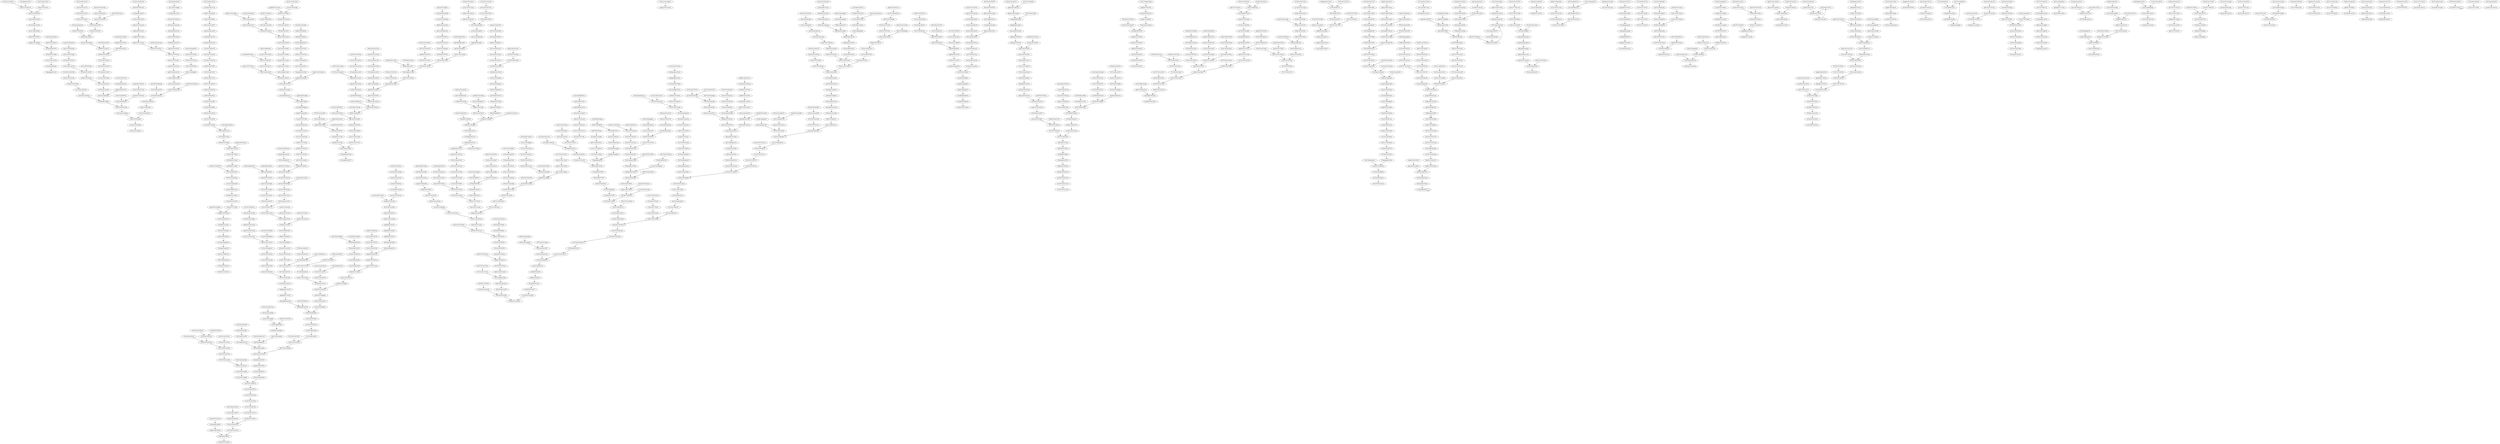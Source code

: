 digraph G{
 TATTGCTTCAGCA->ACAGCATGTTTTT;
 CTGGAGCAACTGA->CATCGCCATCGGC;
 GTCGGGGCTAAAT->GCTAAATCGCGCC;
 CTGAGTTTTTTAA->AAAATCGTGTTGA;
 ACCATGCAGGATC->CATGCAGGATCGC;
 CCGGCGGCAATCG->CGCGCCAGAGCAA;
 CCGCATCCGGCAG->CATGCCGAAATTC;
 GCGCGGGCTTTTT->CGCGGGCTTTTTC;
 CAGCCGCAGCAAA->TTTAATCGCCGCC;
 ACCGGCGGCGGGG->CAGCCGCTACAGG;
 TTGCGGGCGAAGG->TAAAGTGGCGGGG;
 ATAATTTTCAGCG->ATTTTCAGCGTGG;
 CCAGCCACAGCCA->GCCGCAGATTTCT;
 TGGAAGCGGCGAC->GGAAGCGGCGACC;
 TGAACCATCAGCA->GGTGGTGTTAATT;
 GCATGACGCTGGC->CATGACGCTGGCG;
 GTCGCCGCTTCCA->GGCGCTGAAAGTG;
 TGACTACTCTGGC->GGACTTACGGCGG;
 CCCCACTGTTCGT->TTCCGCGCAGACG;
 CGGTAACGGTGGC->GGTAACGGTGGCG;
 ATAACCTGAATCT->TGGCACGGCTGGG;
 GGGCTTTCCGCTA->AACGCCAGCCAGA;
 GCGCTGCGCTGGA->AACGCCTGATGCG;
 GGCGGCGATTAAA->TTTGCTGCGGCTG;
 TGCTGGAAGAGGT->CTGGAAGAGGTCG;
 CGTTGGTTAAGCG->GTTGGTTAAGCGT;
 AATCAGCGCCGTT->TCGACAATGGCGC;
 GCATCAGACGCTG->TCAGACGCTGTAC;
 CCGCCTGCCGCGC->TGCCGCGCCTGCC;
 CCAGTTGATTCAG->CAGTTGATTCAGG;
 CATCGCCATCGGC->CCCGCCGGTGACG;
 TAGCCGTAAAATG->AGATGCGCCAGTT;
 GCGCCATTGTCGA->AACGGCGCTGATT;
 TGTTGGCCTTTTT->GCAGCAGCGGCAG;
 CCTGCCATACATC->CGGTGCTGCTGTT;
 CTGGATATGGCTA->GAGCCGAAAAAGC;
 GCGTCTTATCAGG->TTATCAGGCCTAC;
 CGGCAGCGGCGTC->TTCCCGGCTCCGG;
 CGCAATGGATCAA->CTGGCGCTGGCGG;
 CTGCCGACATCGG->GTTCACACCGCGC;
 GATTCATACAGCG->GCCATCCGTCATC;
 CCGGTTAAAGATG->CGGTTAAAGATGT;
 TCGATGAAGAGCA->CAGCCGCAGCAAA;
 GTTTTTTTATGCC->TGCCTGCTGCTTT;
 TTTTCAGCGTGGC->GCGCAGGCAGGTT;
 CGCCGCCAGCGCA->GCCGCCAGCGCAA;
 CCGGTGAACGTGT->ATATGCGAGATGT;
 CTGCCGTAAAACA->AAACATGGCAACT;
 AATCACATCGCCA->TCGGCAGACGCAG;
 CCCCAACCGCCGA->CCGCCGAACCTGT;
 CATTGAGCAGATT->CGCCGCGATTTTT;
 CCGGGCGATATGG->TGCCGCGCCTGCC;
 CCAGTGCGGCAAC->TCAGCGGCAGGGC;
 GGCTTCCGGCAGG->GGCGAAGCTGGCG;
 CTGATAAGACGCG->TGATAAGACGCGC;
 GCTGGAGAACGCC->GGTCGCCGCTTCC;
 CCGGCGGTCAGCG->CGCGAACAGCCGA;
 CTGATGCGACGCT->TGATGCGACGCTG;
 CGCCACCGACGCC->GTGGTCGCATCAT;
 TGGCGATGTGATT->GGCGATGTGATTG;
 CAGCAATCAGTAA->TTAAGACGCGTAA;
 TTTTTGCAGGGAT->TGGTCAGACGGTC;
 TCAACACGATTTT->TTTTACGTCACTT;
 AAGGCGTTCACGC->GGCGTTCACGCCG;
 TCGGCAGACGCAG->CGGCAGACGCAGC;
 CCCTGCCGTTTTA->CCGGCGGTCAGCG;
 GATGATGCGACCA->ATGATGCGACCAC;
 CTTATCCGGCCTA->TTATCCGGCCTAC;
 GGCGCTGGCGCGT->CCGCTTCCTGCCA;
 CCCGCCGTGAATT->GTGCTGGAAATCG;
 CTGACGATACGGC->TGACGATACGGCG;
 GCGCAGCGCCAGC->GTACGCCCGCCAG;
 CGATATTGCCGCC->CCGGAGCCGGGAA;
 TCGTTCCCTCAGG->GCAGATGCGCCAG;
 TGCCAGCGCCGCC->AGGCATTGGCTGG;
 AGCCGGGAACCAC->CGCTTTTTCTGCC;
 AAAAAGCCCGCGC->TGGATAGAGGCTG;
 CCCCCGCCGCTTT->GTGCTTTTGCCGT;
 ATTTGCCGCGACG->CGCCGTGCTGGCG;
 GACTTTGTCATGC->GCTCCACCGATTT;
 GCATGACAAAGTC->GTCATCGGGCATT;
 CGCTGTATGAATC->TGAATCCCGCCTG;
 AAGTTGCTGGCAA->TGACTACTCTGGC;
 CAGCAGGCGGTCA->GCAGTTTTTGATC;
 CAGCGTGTAGGCC->TGTAGGCCTGATA;
 GGGCTTTTTCGCC->CTCGCCGTTTGTT;
 CTGTCATACGCGT->TGTCATACGCGTA;
 TCCCATAAGCGCT->AACTTAAGGGTTG;
 GGCACGGCTGGGA->ACGGCTGGGACGG;
 GCCGGAACTGATG->GAACTGATGAACG;
 TGTCATACGCGTA->TCATACGCGTAAA;
 AAACATGGCAACT->CAGTTCACTTACA;
 TAATCACCACATT->GATCACCTGGCAG;
 TTCGCGCAGGAAG->TCAGTTGCTCCAG;
 TTACGCGTCTTAA->TTACTGATTGCTG;
 ATGGTGTCTATCT->CGCCTTCGCCCGC;
 CGCCGTATCGTCA->GCCGTATCGTCAG;
 GATAAGACGCGAC->GCGTCGCATCCGG;
 GCGTGAACGCCTT->GTGAACGCCTTAT;
 GCGTTTTCGCCGC->ATCAACATGCTGC;
 TCAAAGGCTTTTT->GCGTTATCCGGAT;
 AAGATGCGGCGCG->CCAGTTGATTCAG;
 TTTGCCAGCCATC->ACGCGCGCCGCCA;
 CAAAACTGGCGGG->CTGGCGGGTGATT;
 CGCTGGCGCTGGC->GCTGGCGCTGGCG;
 AGACCGTTTTCAG->CAGTTGCAGGGTA;
 TAATTATTATTAA->GCTAAGGTTGAAG;
 TAATAATTAATTT->TAATAGCGGCGGG;
 GTGGCTTCTGTTT->CTTCTGTTTCTAT;
 TAACTGCGGCAGG->ATGTCCAGCGGAC;
 CGCCGTGCTGGCG->GCCGTGCTGGCGA;
 ATCGGCACAAACA->TCGGCACAAACAA;
 GTGCTACCCCGGA->CCCGGACGGTGCT;
 CCAGCCGAGGGTA->GATCAGCCAGTGG;
 GCAGAAATCTGCG->AGAAATCTGCGGC;
 TATCCGGCCTACA->CGTAGGCCTGATA;
 GAAAGCTGCACGT->GCGAATTGAGCGG;
 CATCCGGCGTATG->GATCAGCCAGTGG;
 CGCCAGCCAGAAA->GCACCTGCGGAAT;
 ACAGCATGTTTTT->TTTGATCGCCATG;
 TCACTTACACCGC->CCATGAATGGCGT;
 CCTGCCATATTAC->ATTTCGATAACAA;
 TGCGGGCTTTTTT->AGGCAGGGGCAGG;
 CTGAATCAACTGG->CGCGCCGCATCTT;
 AGTGCGTTCACCG->CCGTCTTCCGGAG;
 CGCCGCCTGAATC->CCTGAATCAACTG;
 TCCTGCGCGAAGG->GAAGATGCGGCGC;
 TGATGCGACGCTG->GATGCGACGCTGA;
 AATGTGGTGATTA->GATCATCAGCTTC;
 CCTGCGCCGCCAG->TTTATCCAGCAGC;
 AAACAGAAGCCAC->GAAGCCACTGGAG;
 ATGCGCCGCTGCC->TGCGCCGCTGCCA;
 ACCGGAATATCGG->CAGCACATCTTCC;
 CAGGGGATCGCCG->ACATCGCGGCAAT;
 AACCACGGTTTCA->CAACAAACGGCGA;
 CGTGGGACAGTAT->GTGGGACAGTATC;
 GCCAGCGCCAGCG->AGCGCCAGCGTCA;
 AATCACCCGCCAG->CCCGCCAGCAGAT;
 GCCATCCGTCATC->CCGTCATCCATAT;
 AGACAGCAATTTT->GACAGCAATTTTA;
 GTGCTGGAAATCG->CGCCACCGTTACC;
 ACGATCGCCGAGA->GCTTTTTCGGCTC;
 ATACTGTCCCACG->CAGCGTTTCCGCC;
 CTTCCGGCGCTGA->CCGGCGCTGACCG;
 CGGCGTGACCGAT->TGTACCACTTCGT;
 CAGCGTTTCCGCC->GTGCGCCTTTCAG;
 AATTACAGGTATT->CCGCTGCCGTTAA;
 CGGCATTCAGCGC->GGCATTCAGCGCC;
 GGTCAGACGGTCG->AGAATTTCGCCGA;
 CCGCTTCCTGCCA->GCTGCTGGATAAA;
 TCGCCATCAATAA->CTTCCGGCGCTGA;
 GTAACTGCGGCGC->CGACCTCTTCCAG;
 AAATTAATTATTA->AAAAACATGCTGT;
 CCTGCCCCTGCCT->AAAAAAGCCCGCA;
 AAGCCGATGCCGT->ACCACCAGACCAG;
 TCTCTTTAAATTT->CTTTAAATTTCGC;
 ATCCCATAAGCGC->TCCCATAAGCGCT;
 TTTACGCGTATGA->TACGCGTATGACA;
 GGTTAGCACCGTC->TAGCACCGTCCGG;
 CCCCGCCGCCGGT->GGCGGCAATATCG;
 CCAGCGTCGCATC->CCGCCAGTTTATC;
 CGCCTTCGCCCGC->ATATCGCGCAGCG;
 CGCGAAACAGAAC->CCTGCCGCAGGAA;
 GGTGAACTCCATC->TGGCAAAACGCGT;
 CGGTCAGCGCCGG->TCAGCGCCGGAAG;
 CCTGCCGATACCC->CGATACCCTGTTT;
 ATGTCCAGCGGAC->TCGCCCAGCGCGG;
 TTGCTCTGGCGCG->CGATTGCCGCCGG;
 ACTCCCATAAGCG->TCCCATAAGCGCT;
 GCGCAGGCAGGTT->CCCGACACTGGCG;
 AAAGTTGGCGCTG->GATTTTCAGCGTG;
 ACGCCAAACGCCG->TTTATCGCCCACT;
 CGCGCCAGCGCCA->GGTGATGGTGATG;
 GGCGGCAAAACTG->ACACCACCCTGAA;
 CGTCACCGGCGGG->GCCGATGGCGATG;
 GTAGGCCTGATAA->CCTGATAAGACGC;
 GGCGATTGAGGAT->GCGATTGAGGATC;
 GCGAATTGAGCGG->ATAACCTGAATCT;
 CCAGCCGCATTTC->CCGGGCAAGGGGA;
 CAATATCGATATT->AATATCGATATTG;
 TTGTGAAACTGGA->ATCGGTGGGTGAT;
 CTCTGCCGTGGGC->TCAATATCGATAT;
 CCCGCCGCCGCGA->TGGGGCTGGCTTA;
 TTGTGACTGGCTT->TGCCTGCTGCTTT;
 AAAAAACCCGCGC->GCGCGGGTTTTTT;
 GGCGCTGAATGCC->GCGCTGAATGCCG;
 ATGAGAACGGCGG->ATAAAAAAGCCGG;
 AGGTGATGCTGCC->GGTGATGCTGCCA;
 GGCGATGTGATTG->ATGGCTGCATTAT;
 TTCCGCTTCCGCC->TTGCCCAGCGCGC;
 CACGGACTTAGCG->TATTGCTTCAGCA;
 AATCATCGCCACC->TCATCGCCACCAG;
 ACTTTCAATATTG->TTTCAATATTGGT;
 ATGGCTGCATTAT->CCGGATGCGGCGC;
 CATCGTTAGACAC->CAGTTTTGCCGCC;
 CGCTTTCAACCAG->CCGCGTCCGGCAG;
 TGACGAACTGAAC->CGGTTGAATACCA;
 CCGCCGAGTCTAC->ATGCTTCTCTTTC;
 GCGGGTTTTTTTA->GTTTTTTTATGCC;
 GCTGATCGGCTGG->CAGTTTGCGGTGA;
 ATCTGCTGGCGGG->CTGGCGGGTGATT;
 TGGTCGCATCATC->GCCAGTGCGGCAA;
 GCCGGATGCGGCG->CCGGATGCGGCGT;
 GTTTTGCCGCCAG->CTTCAGCGAAGGT;
 TCCGTTACGGCTG->GCTGGAGCAACTG;
 GTGAACGCCTTAT->GAACGCCTTATCC;
 CTGGTGATACCAT->TGGTGATACCATT;
 TCACGCCGCATCC->CACGCCGCATCCG;
 GATAAGACGCGTC->TCAGCGTCGCATC;
 CCTGATAAGACGC->CTGATAAGACGCG;
 CATCGACTTCAAC->GCCTTTTTCATTA;
 GTGGGACAGTATC->GGTGAACTCCATC;
 CGCCACACGCTGG->CGCTGACCGCCGG;
 GGGCCGCCATACC->ATATCGACGCAGA;
 GTTCAGGGTGGTG->TTCAGGGTGGTGT;
 GATTGCCGCCGGG->GACAAACTGGCGG;
 AACACCAGTTTGC->AATCGTCATTATC;
 GGCGCGCTGCTGC->GCTGCCTCTGCGT;
 CCAGCGCACCAGC->GTTGAATGGCAGG;
 TAATAGCGGCGGG->GCCGTAGTGGCGG;
 CCCGCCGAGACGG->ACTGCCTGGAAAG;
 CCGGACGGTGCTA->GGACGGTGCTACC;
 CAAGACGTAAAAT->GACAGCAATTTTA;
 CGCTTAACCAACG->CCAGCACAACTTC;
 AATGCCCGATGAC->GACTTTGTCATGC;
 AAGCCAGTCACAA->CAAAATAATGCAA;
 TCACCAATATTGA->ACCAATATTGAAA;
 AAAAAAGCCCGCA->AAAAAGCCCGCAC;
 GCTGGGCGGCAAG->GGGCGGCAAGCTG;
 TCATCGCCACCAG->TTGGTGATTTTGG;
 TTCCCGGCTCCGG->GGCGGCAATATCG;
 CGCTGGTGGCGAT->CTGGTGGCGATGA;
 GTGTCTAACGATG->TGTCTAACGATGC;
 CCCCGCCACTTTA->CCTTCGCCCGCAA;
 CAGCGCCAGGTTG->TGCCGGATGCGCT;
 CAGGCGGGATTCA->GATTCATACAGCG;
 ATTTCACCGCAGG->AAGCCGCATCATC;
 CGGCGTCGTGCTG->GGCGTCGTGCTGG;
 GCCGGGCGATATG->CCGGGCGATATGG;
 AGCGTCGCATCAG->CGTCGCATCAGGC;
 TGCTTAACTACCG->CGCTTTTCATCGG;
 GGTGCTGCTGTTC->GTTCAGGGTGGTG;
 CCTGCCGCAGTTA->CTGCCGCAGTTAA;
 GCCAGCGTCGCAT->CCAGCGTCGCATC;
 GGTGCGTAACGGC->GCGTAACGGCAAA;
 TGGTCAGACGGTC->GGTCAGACGGTCG;
 TTCTTTCTGGCTG->CGCTGTTTATGTT;
 TGGCTGGCAGGGA->GGCAACATGGCGG;
 CCTGGCAGGGTAT->CGGATGCGGCGTG;
 GCTTTTTCTGCCG->CCTGCGGTGAAAT;
 GCGATAATGGCGG->CAGCCCCAGCACC;
 AATATCGATATTG->TCGATATTGCCGC;
 ATCCGGATAACGC->AAAAAGCCTTTGA;
 CCAGCACGACGCC->CAGCACGACGCCG;
 CGCTGGCGCGTCT->GGCGCGTCTTATC;
 TCCGGCCCGACCT->CCGGCCCGACCTT;
 GCCACGCTGAAAA->CCACGCTGAAAAT;
 GGCGCGTCTTATC->GCGCGTCTTATCA;
 CCAGCCGCCGGGA->CAGCCCCAGCACC;
 GGCGAGAAACGCC->CGCCGCCAGCGCA;
 CGGAAGTCGCTGT->GAAGTCGCTGTCG;
 CCGTCATCCATAT->AGTGCGTTCACCG;
 GGCGATGAATGAA->GCGATGAATGAAC;
 CGCCAAAATCACC->CCAAAATCACCAA;
 CCCGCCGTACTAC->ACCTTCGCTGAAG;
 TGTATGCGCGAGG->CGACTGCGGCCTG;
 GGCATTCAGCGCC->GTTCAGGGTGGTG;
 ATTTCGATAACAA->TTCACCGCAAACT;
 ACCAGCTCTTCAA->TTTTTGCAGGGAT;
 GCAGCAGCGCGCC->GGCGCGGTGTGAA;
 CATGCAGGATCGC->ATAATGCAGCCAT;
 TAAGCCAGCCCCA->TCGCGGCGGCGGG;
 GCTGCTGGAGCAA->GCTGGAGCAACTG;
 CCTGACACCGCTG->ACCGCCAAAGAGT;
 TTGGTGAACTGGC->CCGCCGTCAGCCT;
 GTTCTGTTTCGCG->GACGAAGAACAGC;
 CTGCCGCAGTTAA->TGCAAAGCGGCTT;
 TTCACACCGCGCC->TCGCCAGCACGGC;
 AGCTTTTCATTCT->AAAAAAGCCCGCA;
 TAAAACGTTTCAC->CAACCAGCTGGTT;
 GATCGCCACGGAA->GCAGCATGTTGAT;
 AAAAACATGCTGT->TTATCGCCGCTAT;
 GGCAGGCGCGGCA->CCATATCGCCCGG;
 TAGCCCCACTGTT->CCCCACTGTTCGT;
 ACGCCGCATCCGG->CGCCGCATCCGGC;
 AACAGGAGGGACA->ATAGAAACAGAAG;
 ACCGCCAAAGAGT->TCAATATCGATAT;
 ATGGCGGCAACAA->GGCGGCGATTAAA;
 GCGGCAATATCGA->CAATATCGATATT;
 AGGCATTGGCTGG->GGTTGTGCTGCCA;
 CGACGCTGGCGCG->CGCTGGCGCGTCT;
 ACCTCAAAAACAC->TGGCAGCATCACC;
 GCGTTATCCGGAT->CACGCGTACGCGT;
 CGCCTGAAGGGAA->GAAAGCTGCACGT;
 CATGCCGAAATTC->AACGGCGCTGATT;
 CTGCCAGGTGATC->AATGTGGTGATTA;
 TCTCGGCGATCGT->CTCGGCGATCGTT;
 CGATCCTGCCCGC->TGCTGGCGCTGCT;
 GTACTGGCAACGC->GCGACCGGCAATA;
 ACTCTTTGGCGGT->GAAACCGTGGTTT;
 TGGCCTCAACACG->TCAACACGATTTT;
 ACGGCTATTAAAG->CTGCCACTGCGCT;
 GCGCTGCCGCTGA->CTCCCAGCCCCGC;
 GGTTGTGCTGCCA->TGTGCTGCCACAG;
 ATCTGGTGGCGGG->ATATTTTGCTGTT;
 AAAGCGATCTGGT->TTGATCCATTGCG;
 GGTCGCCGCTTCC->GTCGCCGCTTCCA;
 AAAGCCAATCGCC->GGCAGGCGCGGCA;
 TGGCTGGTGCGCC->CTGAAAACGGTCT;
 ACGGCAAAAGCAC->CCGCCGGACATCA;
 AGCGCCAGCGTCA->GCGCCAGCGTCAT;
 CGGCGTTTGGCGT->CCCGCCGTGAATT;
 TGCTGATAAAACT->GCTGATAAAACTG;
 CCGTCTTCCGGAG->CCGGAGCCTGTCA;
 GCTGACGTGGCGG->GCCAAAGTGATGG;
 CAGCCTCTATCCA->GCGCGGGCTTTTT;
 CCTCTGCCGTGGG->CTCTGCCGTGGGC;
 TGATGCGACGCTC->GCGCGTCTTATCA;
 CCGGATGCGGCGT->CGGATGCGGCGTG;
 CGTTACCGTCTAC->CGCCTGGTTTGCC;
 CTCGCCGTTTGTT->TCGCCGTTTGTTG;
 CCGGAAAACGGTA->CTGATGGGCGGCG;
 GCGCGGCAGGCGG->TCCGGCCCGACCT;
 GTTCATTCATCGC->TTCATTCATCGCC;
 ACCGACACGGCGG->GCCAGCCCTGGCG;
 TCCAGCGCAGCGC->TGCCAGCGCCGCC;
 GCACCTGCGGAAT->CCAGTGCGGCAAC;
 AGATTCAGGTTAT->CCGCTCAATTCGC;
 GGCGATTGGCTTT->ACGCTTAACCAAC;
 CAGCGCCAACTTT->CCCTGCCGCTGGA;
 TGGCTGTGGCTGG->ACGCAGAAGCTAA;
 TTGTTGCCGCCAT->CTGCCAGGTGATC;
 ATATCGATATTGA->GCCCACGGCAGAG;
 CAGTTGCAGGGTA->GCGAAGGCGACTG;
 CCCGCCGGTGACG->GCACCTGCGGAAT;
 CCGTCCCAGCCGT->TCCCAGCCGTGCC;
 GTGCGCCTGCGCC->CCTGCGCCGCCAG;
 CCGCCGCATGTTG->TGGCGCAATCTGC;
 GATGGCTGGCAAA->CCCGCCGTACTAC;
 TGCCGCGCCTGCC->CCTGCCGGAAGCC;
 CACCACCCTGAAC->GGCGCTGAATGCC;
 GACAGCAATTTTA->CAGCAATTTTATT;
 CGCGCCATTGTCG->GCGCCATTGTCGA;
 AGTGGGCGATAAA->CGGCGTTTGGCGT;
 CCCCGGTTTCCGG->GCAGTACGGCTGG;
 GTACCACTTCGTG->TATCTTTTGCTGG;
 AGAAAACCTTCGG->GAAAACCTTCGGT;
 TCAGACGCTGTAC->TGTACCACTTCGT;
 CGGCGGGCGCACG->GCTGCCGCTGCTG;
 CGGTGTCAGGCGA->GCACCAGACGTAC;
 TATCAGGCCTACA->GGCCTACACGCTG;
 CCATCACTTTGGC->CCGCCACGTCAGC;
 GCCGCATCCGGCA->CCGCCGAGTCTAC;
 GATCAGCCAGTGG->CGCTTTCAACCAG;
 TTATTGATGGCGA->TGCTGGATCTGCC;
 GCAGAAATCAACG->GAAATCAACGGCG;
 GTGCTGGCGCTGC->GCTGGCGCTGCGC;
 TGACGATACGGCG->TGTCCGCTGCGTG;
 TGAAAGTGCTGGA->GAAAGTGCTGGAA;
 AGTCGCTGTCGTT->AAATCGGTGGAGC;
 CTCCAGTGGCTTC->GTGGCTTCTGTTT;
 CAATATATTGAAT->GGATAAGGCGTTC;
 TGCTGTTCGGCGG->CAGGGGATCGCCG;
 CAGGCTGGCGGAA->AATAAAATTGCTG;
 GAAACTGGCGCAT->AACTGGCGCATCT;
 TTGCCCAGCGCGC->TTAGCTTCTGCGT;
 CGCCGTTGATTTC->CGTTGATTTCTGC;
 GTCGCATCCGGCA->TGGTATTCAACCG;
 GAACGCCTTATCC->ATTCAATATATTG;
 GCCGATGGCGATG->TCAGTTGCTCCAG;
 GGATGCGGCGTAA->GCGGCGTAAACGC;
 CTGGCGGGTGATT->TGGCGGGTGATTT;
 CCGCTGCCGTTAA->CTGCCGTTAAAAC;
 GCGCAGCATTTCT->CCAGCCACTGATG;
 GAACAGGAGGGAC->AACAGGAGGGACA;
 GAATCCCTGGCGC->AATCCCTGGCGCA;
 AGGGTTACCGCGT->ATTGGTCTGGAAA;
 GCAGTTTTTGATC->AGTTTTTGATCAG;
 CCACGCTGAAAAT->CGCTGAAAATTAT;
 AGATAGACACCAT->CCTGCCGATACCC;
 GATGCCGGGCAAC->GCCCGCATTATGG;
 TGAAACCGTGGTT->GAAACCGTGGTTT;
 GATCCTCAATCGC->ATCCTCAATCGCC;
 ACCCGCCAGTTTG->CCCGCCAGTTTGT;
 CGTCTGCGCGGAA->ACGAACAGTGGGG;
 CGATACCCTGTTT->CGCCGTGCTGGCG;
 CGGTGCTGCTGTT->GGTGCTGCTGTTC;
 CTGATAAAAACAG->GATAAAAACAGAA;
 TCAGACGGTCGTT->CGTTCATCAGTTC;
 GATGACGGATGGC->CGCTGTATGAATC;
 TGCCGGGGCTCTA->CCCCGCCGCCGCG;
 GCGCCTACGTTAA->CAGTGTGCGCTTC;
 GCTGGTCTGGTGG->CTGGTCTGGTGGT;
 AAATTTAAAGAGA->CCGGCTTTTTTAT;
 TGGCGCAATCTGC->TGCCGCCAGCCAG;
 CGGCGTGAACGCC->GCGTGAACGCCTT;
 CTGCCACTGCGCT->CGCCTGGTTTGCC;
 GTAAGCCAGCCCC->TAAGCCAGCCCCA;
 CCAGCCACTGATG->AACACCAGTTTGC;
 AGTAAAGCCGATG->TAAATAAAGCGCC;
 GTCGCCTTCGCCC->GCTGGGGCTGTTC;
 GTGAAACGTTTTA->TGAAACGTTTTAT;
 CGCCGCGATTTTT->CTGCCGGACGCGG;
 ACCTCTTCCAGCA->CGATACCCTGTTT;
 CCTGCCGCTGATT->TTGCCAGCAACTT;
 TGTAAGTGAACTG->AGTTGCCATGTTT;
 CCGCCATGTTGCC->TCCCTGCCAGCCA;
 AGAAATCTGCGGC->GTTATCAGCAGCA;
 TGGTGATACCATT->AACAGCAAAATAT;
 GCGGCGATCGACG->TTCCAGCACTTTC;
 GGCAACATGGCGG->ACCCTCATCCTAA;
 AGTTGCCATGTTT->TGTTTTACGGCAG;
 TTCCAGCACTTTC->TCCAGCACTTTCA;
 GCATCACCATCAC->CATCACCATCACC;
 TGGCAAACGTCAC->CCAAAAATATCGC;
 GCGTTAATCGGCA->GGTAATGACTCCA;
 CCGCCTGCCGCTT->CGCCTGCCGCTTC;
 GTGAAGAAAAAGT->TTAGGATGAGGGT;
 CTACCGTGAACGG->TACCGTGAACGGT;
 CCTACAAAACGCA->CAACCCTTAAGTT;
 CGATTTCCAGCAC->AATTCACGGCGGG;
 GCTGATGTCCGGC->TGATGTCCGGCGG;
 CCGCGCAGACGAT->GGCTGTATGCGCG;
 TGCTGGCGCTGCT->CCGTTACTGGCGG;
 GCGATTGAGGATC->CTGGCTGGCGGCA;
 GACGGTGCTAACC->GGACGGTGCTACC;
 TGGGTGTCGCCTT->GGGTGTCGCCTTC;
 CCGGAGCCTGTCA->CTGTCATACGCGT;
 CCTCGCGCATACA->CGCGCATACAGCC;
 TGTTTGTGCCGAT->TTTACCGCTGCGC;
 GGTAGCACCGTCC->TAGCACCGTCCGG;
 CAGTTGATTCAGG->GATTCAGGCGGCG;
 CCAGCCATTTTTC->CTTTCCAGGCAGT;
 GGATGCGGCGTGA->TGCGGCGTGAACG;
 GCGGGGCTGGGAG->TCAGCGGCAGCGC;
 CCTGAATCAACTG->CTGAATCAACTGG;
 GCTGGCGCGGGAA->TATGGTGCGGGCA;
 GCGGCGGTGCATA->CGGCGTCGTGCTG;
 CTGGCGCATCTGC->GTGGCAAACGTCA;
 CGTTGATTTCTGC->GCGTGGTGGCGCT;
 CCCGCCAGCGTGA->TGCTTAACTACCG;
 CATCGGCTTTACT->CAACCTGGCGCTG;
 GCTGCCTCTGCGT->GGGCTTTTTCGCC;
 AAGCTGGCGACAA->GCGGGCAGGATCG;
 TTATCAGGCCTAC->TATCAGGCCTACG;
 GACCGTCTGACCA->ATCCCTGCAAAAA;
 TACCGTGAACGGT->GGCTTCCGGCAGG;
 GCCATCCATAATC->AGATGCAAAAATT;
 ATCACATTCTCGA->CTTCAGCGAAGGT;
 AACTTCGTCGATT->GCCTGAATTTTCA;
 AAATTTTTGCATC->AATTTTTGCATCT;
 CCTTCGCCCGCAA->GCATCAGACGCTG;
 GTTGCCGCACTGG->ATTCCGCAGGTGC;
 CGCGGCGGCGGGG->TAGAGCCCCGGCA;
 ATCCCTGCAAAAA->TTTTCCCCGAGCA;
 CTGAAAGGCGCAC->TAACGCCGCAATC;
 TGTAGGCCGGATA->GTAGGCCGGATAA;
 TTGTTATCGAAAT->AAACTGGCGGTGG;
 GCAACGTCAGCGC->GCAGAAATCAACG;
 CCCAGCCGTGCCA->AGATTCAGGTTAT;
 ATCGAAATCGCCG->CCCGCCGCAATTT;
 TTGAAGAGCTGGT->CAAAACTGGCGGG;
 GTGGTGCGTAACG->GGTGCGTAACGGC;
 CCCCGTCAGTAGC->GAACAGGAGGGAC;
 AGGTTGAAGGGGC->GCCCCTTCAACCT;
 TGACGTTTGCCAC->GCAGATGCGCCAG;
 CCTGCCGCAGGAA->GAATCCCTGGCGC;
 GTGACGTTTGCCA->TGACGTTTGCCAC;
 CAATATTGAAAAT->ACTTTCAATATTG;
 GTGCGGGCTTTTT->TGCGGGCTTTTTT;
 TGCTGATGGTTCA->CAACAAACGGCGA;
 AAAAAGCCTTTGA->ATTTTATGGCGGG;
 AAGCGTCGCATCA->AGCGTCGCATCAG;
 GTTATCAGCAGCA->TTATCAGCAGCAA;
 GATAAGACGCGCC->AGACGCGCCAGCG;
 AATTTTTGCATCT->AAATTAATTATTA;
 CCGGGACTGGCGG->GTCGTTAGGCATT;
 CTTCTGTTTCTAT->TGTCCCTCCTGTT;
 GCTGGCGGGTCAG->CAGCGTTTCCGCC;
 CCGCGTCCGGCAG->CCCCAGCAGGCCG;
 CCCCGGTCAGCAA->CCAGCCGTTCAGC;
 CACTTTCAGCGCC->TGGAAGCGGCGAC;
 AACAGCAAAATAT->CCCGCCACCAGAT;
 GCCTTTTTCATTA->TTTTTTGTGGCTT;
 ACCTTAAGCCAGG->ACGCCGCAGTGGT;
 GCGAAGGCGACTG->CGTCGATCGCCGC;
 GCGACCGGCAATA->ATAATTTTCAGCG;
 AAAGCAGCAGGCA->AAGCCAGTCACAA;
 TTTTATCGGCATA->TAAATAAAGCGCC;
 TTCATTCATCGCC->AGCGCCAGCGTCA;
 TAATGAAAAAGGC->GTTGAAGTCGATG;
 CGCGTCTTATCTG->GGCCTACACGCTG;
 CAAACTGGCGGGT->AATGTGGTGATTA;
 CAGGCCGCAGTCG->CCTCGCGCATACA;
 TGGTATTCAACCG->GGCGTTTCTCGCC;
 GGCGCTGGAACAG->TCCGTTACGGCTG;
 GTGATGGTGATGC->GGGCTTTTTCGCC;
 CAGCTTGCCGCCC->CTTGCCGCCCAGC;
 AGGTCGGGCCGGA->CCGCCTGCCGCGC;
 GTGCTTTTGCCGT->GCTTTTGCCGTTA;
 CTGGCGGCAAAAC->GGCGGCAAAACTG;
 TGCGCTGGCGGCG->GCGGCGCTGGCGC;
 CCTGCGGTGAAAT->TTGCAGGGTTTTC;
 TCAGCGGCAGCGC->CCAGCCGTACTGC;
 TTCACGCAGGGCT->GCCAGAGTAGTCA;
 CTGATCAAAAACT->GATCAAAAACTGC;
 GTCCGCTGGACAT->CCTGCCGCAGTTA;
 ATTGCTGCTGATA->GCGCCTACGTTAA;
 GGCAGATCCAGCA->TCGCCATCAATAA;
 CGTCGATCGCCGC->TCGATTCGCGATG;
 AGAACAGCCCCAG->GAACAGCCCCAGC;
 TGTGCTGCCACAG->CCAGCTCTTTCAG;
 GGATAAGGCGTTC->ATAAGGCGTTCAC;
 CAGCACGACGCCG->TATGCACCGCCGC;
 AAGCAGTGGCAGG->GCTGGAAAGCAAA;
 ACCGTGGTTTGCG->AAGCAGTGGCAGG;
 TCCCTGCCAGCCA->CGGTTTTCAGCGC;
 TTTGATCGCCATG->CCGCCGCCAGTGA;
 GAAAGTGCTGGAA->CGTCGATCGCCGC;
 AACTTAAGGGTTG->TGCCGGGGCTCTA;
 GCCGTGCTGGCGA->GGCGCGGTGTGAA;
 TCCAGCCGGCAAA->AAGGTCGGGCCGG;
 GCGCCGCATCCGG->ATAATGCAGCCAT;
 CCGCTCAATTCGC->ACGTGCAGCTTTC;
 CTGGCGGCGCAGG->CCGCCAGCTTAAC;
 CGGCACTACGTGA->CAGCAATCAGTAA;
 TGGCTTCATCGCG->CATCGCGAATCGA;
 TTAACGTAGGCGC->TATCAGCAGCAAT;
 TGCGTTTTGTAGG->GCGTTTTGTAGGC;
 CACAGTCGCTTTG->ACAGTCGCTTTGT;
 CCGCTGGGCACCA->CGTACGTCTGGTG;
 GCTACTGACGGGG->GGTGCGTAACGGC;
 GCCTACAAAACGC->CCTACAAAACGCA;
 CAGCCACGACTTC->ATCGGCTGTTCGC;
 TTTGCCGTTACGC->CCACCCCGTCAGT;
 GGCAAACCAGGCG->GTAGACGGTAACG;
 CAACAAACGGCGA->AACAAACGGCGAG;
 CCTGCCATCACCA->CCCCGCCGCCGCG;
 GTGTTTTTGAGGT->GCTCCAGTGGCTT;
 TCGCCCAGCGCGG->CCAGCGCACCAGC;
 GCTGCCGGATGCG->CTGCCGGATGCGG;
 CGCTGATGCGCAT->ATGCGCATCAGCG;
 GTTACGCACCACC->CGGCACTACGTGA;
 GAAGCGCACACTG->TGCTCTTCATCGA;
 GCGTTTACGCCGC->TTACGCCGCATCC;
 CCAAAAATATCGC->CCAAAAATATCGC;
 GCGCTGAAAACCG->CCTGGCTTAAGGT;
 TGTCCGCGCAGTT->GTCCGCGCAGTTT;
 AATTACAGGTATT->CCGCTGCCGTTAA;
 GTACGTCTGGTGC->TCGCCTGACACCG;
 ACGAAGTGGTACA->GTACAGCGTCTGA;
 GAAAAATGGCTGG->TTTGCATTATTTT;
 GCTCCACCGATTT->AACGACAGCGACT;
 TGCGCCAGGGATT->GCGCCAGGGATTC;
 AGCAGCGCCAGCA->GCAGCGCCAGCAC;
 GATAAAAACAGAA->TAATAATTAATTT;
 TCCCCTTGCCCGG->GGGCTTTCCGCTA;
 TGAAACGTTTTAT->ATCCAACGCGATG;
 ACCTTCGCTGAAG->TCGAGAATGTGAT;
 GCGATGAATGAAC->CGGTGCTGCTGTT;
 CGCTAAGTCCGTG->TGCCTGATGCGAC;
 ATTAACTGCGGCA->CATCGCGAATCGA;
 GCGATATGGCAGG->CAAGACGTAAAAT;
 CTGGCCTTTGGTA->GTACTGGCAACGC;
 GGGCGGCAAGCTG->TCACGTAGTGCCG;
 TATCAGCAGCAAT->AAATCAGCGCCGT;
 GCCGCCAGCGCAA->CCGCCAGTAACGG;
 ATCAACATGCTGC->CGATTGCCGCCGG;
 GGTAACGGTGGCG->CGCCGTATCGTCA;
 GCCGGAAAACGGT->CCGGAAAACGGTA;
 TTAACGGCAGCGG->AATACCTGTAATT;
 CGACTGCGGCCTG->CTGAGTTTTTTAA;
 TGCAATAATGGCA->TCCGGCCCGACCT;
 ACCGGGGATTCGG->CTGGTTAACTGCA;
 CCCGACACTGGCG->CCCGCCGATCAGG;
 GTTGCCCGGCATC->ACGCCATTCATGG;
 AAAAATCGCGGCG->ACGGCCTTCCAGC;
 AATTCACGGCGGG->ACGCCAAACGCCG;
 ACTGCCTGGAAAG->CTTCCGCTTCCGC;
 CATGGCGATCAAA->CCGCCATTAATCA;
 GCGGCTTGCCGCA->GTTCATTCATCGC;
 CCGCCGTCAGCCT->CCGGTTAAAGATG;
 TTTAATCGCCGCC->ACACGTTCACCGG;
 AATCTGCTCAATG->CGCTGGCGCGGGA;
 GGGCGAAGGCGAC->GCGAAGGCGACTG;
 TCGGCGGTTGGGG->CCTGCCGCTGATT;
 CCTGCCGCTTCCT->CCGCTTCCTGCCA;
 CGGCGATTTCGAT->CAACCAGCTGGTT;
 CAGCCACAACAAA->TTTACCGCTGCGC;
 CCGTTCACGGTAG->ACGGCCTTCCAGC;
 GCGGGCGAAGGCG->AGATAGACACCAT;
 CACGCAGCGGACA->CGCCGTATCGTCA;
 CGCATCCGGCAGC->AAAGCGATCTGGT;
 CTGAAAGATTGCG->ACCGACACGGCGG;
 CGCTTTTTCTGCC->GCTTTTTCTGCCG;
 GATAATGACGATT->AACAGCAAAATAT;
 TGGCACGGCTGGG->CGGAAGTCGCTGT;
 TTTTGTGGCTTCT->ATAATTTTCAGCG;
 AAGGCCAGCGCCT->TTCCAGCACTTTC;
 CTGCCGCCAGCGC->GCCGCCAGCGCAA;
 CTGCTGAAGTGCT->AATCGACGAAGTT;
 ATCGCCACCAGCG->GAACAGCAGCACC;
 CGGATGCGGCGTG->GGATGCGGCGTGA;
 CACGCGTACGCGT->ACGCGTACGCGTG;
 GCGCCGCAGTTAC->GCTGCTGGATAAA;
 AACCAGCTGGTTG->ATCGAAATCGCCG;
 TCTTTGCTGCCAA->CTTTGCTGCCAAT;
 ATCACCCACCGAT->TCCAGTTTCACAA;
 GGCACCACGCTGC->GTGCGCCTGCGCC;
 GGCGTCGGTGGCG->GCTGCTGGAGCAA;
 GGAAGCGGCGACC->GGCGTTCTCCAGC;
 CTGCGCTACCGGT->GCGTTGCCAGTAC;
 GCGTTGCCAGTAC->TACCAAAGGCCAG;
 CGTTCATCAGTTC->CCACCGCCAGTTT;
 AAAACAGCCAGCG->CAGCCAGCGCTGG;
 CGCGCATACAGCC->ATCGTCTGCGCGG;
 TGCGCCTTTCAGC->GAAGCGGCAGGCG;
 TTTACCGCTGCGC->CCGCTGCGCGATA;
 AACGCCGCAATCA->TTTGCCGGCTGGA;
 TCGGCGAAATTCT->TTGCCGCACTGGC;
 ACACCACCCTGAA->CACCACCCTGAAC;
 GGCGAAATTTAAA->GCGAAATTTAAAG;
 AGACGCGCCAGCG->CGCGCCAGCGTCG;
 TGCTGGATCTGCC->TCTTTGCTGCCAA;
 CGCCTGATGCGAC->GCCTGATGCGACG;
 GCGCAGCGGTAAA->TTTGTTGTGGCTG;
 TACCAAAGGCCAG->TCGTTCCCTCAGG;
 ACCGGTAGCGCAG->GAAAACCCTGCAA;
 AAATTGCGGCGGG->CGGCGATTTCGAT;
 ATCGGTCACGCCG->GCTGGAAGGCCGT;
 CTCCCAGCCCCGC->GCTGGAAAGCAAA;
 CCGATATTCCGGT->GCTGGCGCTGGCG;
 GCGCACCAGCCAG->AAGCCGCTTTGCA;
 GCAGATTGCGCCA->CAACATGCGGCGG;
 TGAAAATTCAGGC->AATCGACGAAGTT;
 AAAATTGCTGTCT->ACCATGCAGGATC;
 CCGCCACTACGGC->CCCGCCGCTATTA;
 TTACGCCGCATCC->ACGCCGCATCCGG;
 TGTTTTACGGCAG->GCTGATGTCCGGC;
 CCGCAGCCTGTGC->ATGAGAACGGCGG;
 ATACCCTGCCAGG->TTTCCAGACCAAT;
 CCAGCCATGACGG->AGCCCTGCGTGAA;
 GATAAACTGGCGG->GATGCGACGCTGG;
 GCGCGTCTTATCA->CGCGTCTTATCAG;
 CGCATCAGGCGTT->TCCAGCGCAGCGC;
 CGGTTAAAGATGT->TGACTACTCTGGC;
 ATGGTATCACCAG->CCAGCCGCATTTC;
 ATAGAAACAGAAG->AAACAGAAGCCAC;
 GGCGCGGTGTGAA->GCGCGGTGTGAAC;
 GCAAGTTCCGGCG->AGTTCCGGCGCGC;
 CGCGCCAGCGTCG->CGCCAGCGTCGCA;
 GCGCTGAATGCCG->TTGTGAAACTGGA;
 TCAGCGTCGCATC->CAGCGTCGCATCA;
 CATCGCGTTGGAT->GAAGCGCACACTG;
 TATCTTTTGCTGG->CTGACGATACGGC;
 ACGCGTATGACAG->TGACAGGCTCCGG;
 GCGCTGACGTTGC->ACATCGCGGCAAT;
 CCCGGCGGCAATC->CCGGCGGCAATCG;
 TGTCCCTCCTGTT->GTCCCTCCTGTTC;
 CTTCACGCAGGGC->TTCACGCAGGGCT;
 GGTGATGCTGCCA->GTGTTTTTGAGGT;
 TGCGACGCTGGCG->CGACGCTGGCGCG;
 GGCGCGATTTAGC->ATTTAGCCCCGAC;
 ACGGCTGGGACGG->CGGAAGTCGCTGT;
 GCGGAAGCGGAAG->CTTTCCAGGCAGT;
 ACAGGTTCGGCGG->TCGGCGGTTGGGG;
 TTGGCAGCAAAGA->CGGCAGCGGCGTC;
 TCGACAATGGCGC->CGACAATGGCGCG;
 GCTAAGGTTGAAG->AGGTTGAAGGGGC;
 GCGCGCTGGGCAA->GGCGGAAGCGGAA;
 CTTCCGCTTCCGC->TTCCGCTTCCGCC;
 CTGGCTGGTGCGC->TGGCTGGTGCGCC;
 TATCAGGCCTACG->CAATATATTGAAT;
 CAGCCGCTACAGG->CGGCCTGCTGGGG;
 GAAAAAGCCCGCG->AAAAAGCCCGCGC;
 CCTGAGGGAACGA->CTGGCCTTTGGTA;
 CATACGCCGGATG->AACGATCGCCGAG;
 CGTACGTCTGGTG->GTACGTCTGGTGC;
 TGGCGGCGCGCGT->ACAAAGCGACTGT;
 CCGCCGCCAAAAC->TCTCTTTAAATTT;
 TAAATAAAGCGCC->TACCAAAGGCCAG;
 ATATCGCGCAGCG->TATCGCGCAGCGG;
 AATACCTGTAATT->GCGATACTGGCTT;
 GCTGGTGCGCTGG->CCGCGCTGGGCGA;
 CTCCGGAAGACGG->CGGTGAACGCACT;
 CCACTGGCTGATC->CATACGCCGGATG;
 TAGCCATATCCAG->GTTAAGCTGGCGG;
 AACCTGCCTGCGC->AGGCCGGATAAGA;
 CCAATATTGAAAA->ATTTTCAATATTG;
 TGCGGCAAGCCGC->TAATGAAAAAGGC;
 GGAAGATGTGCTG->GTGCTGGAAATCG;
 CGCCAGCGTCATG->GCCAGCGTCATGC;
 CCGCCGCTATCGA->CTGACGATACGGC;
 TGGCAGCACAACC->GATAAACTGGCGG;
 CCTGTAGCGGCTG->CCCCGCCGCCGGT;
 ATAGCGGCGATAA->ACAGCATGTTTTT;
 AATGGTATCACCA->ATGGTATCACCAG;
 GGCAGCATCACCT->AAAGCAGCAGGCA;
 GGTGATTTTGGCG->CCTGCCCCTGCCT;
 ATTGCCGCGATGT->CGGCGATCCCCTG;
 GGCTGTATGCGCG->TGTATGCGCGAGG;
 GCAGCGTGGTGCC->CAGCTTGCCGCCC;
 GCCAAAGTGATGG->CTGAAAGATTGCG;
 AGAATTTCGCCGA->AACCACGGTTTCA;
 CCATATCGCCCGG->CATATCGCCCGGC;
 GACGCGTCTTATC->CGCGTCTTATCTG;
 CTGTTTTTATCAG->TGGTATTCAACCG;
 CCTGCCATATCGC->AAATTTTTGCATC;
 CGATTGCCGCCGG->GATTGCCGCCGGG;
 CTTAATGGCGGGG->TTTTTTTTTTTTT;
 ATTCCGCAGGTGC->TTTCTGGCTGGCG;
 TATGGTGCGGGCA->AGCCGGGAACCAC;
 CATCAGTGGCTGG->AGAAATGCTGCGC;
 GTTCAGTTCGTCA->GCGCAGCATTTCT;
 CGACCGTCTGACC->GACCGTCTGACCA;
 GATTCAGGCGGCG->GGCGGCGCTGGCA;
 CGCGCCGCATCTT->GCGCCGCATCTTC;
 GTACAGCGTCTGA->CAGCGTCTGATGC;
 CTGCGTCTGCCGA->TGGCGATGTGATT;
 CGCTTTTCATCGG->AAATTTTTGCATC;
 CCGGAAACCGGGG->GGCGGCATCGCGC;
 CCGCCGAACAGCA->CGGTCAGCGCCGG;
 TGCCCGCACCATA->TTCCCGCGCCAGC;
 TTTCAATATTGGT->TCAATATTGGTGA;
 CCGCCGCCAGTGA->GGCATAAAAAAAC;
 CCACCAGACCAGC->CGTCGCGGCAAAT;
 CAAGCGAACGCCG->TGGCAGGAAGCGG;
 GATGCAAAAATTT->CCGATGAAAAGCG;
 ACGCTTAACCAAC->CGCTTAACCAACG;
 GCCCACGGCAGAG->CCCACGGCAGAGG;
 GTTGAATGGCAGG->ACCATGTGGCTGG;
 GCCTGATGCGACG->CTGATGCGACGCT;
 GGTTTTCAGCGCA->GCTGTTCTTCGTC;
 AAATCACCCGCCA->AATCACCCGCCAG;
 CCGCCGTTCTCAT->GCACAGGCTGCGG;
 AAGCCACTGGAGC->ACCTCAAAAACAC;
 AGGCCGGATAAGA->TTGCCCAGCGCGC;
 GCTGGCGCTGCGC->TGGCGCAATCTGC;
 TGGCAAAACGCGT->GTTGAAGTCGATG;
 GCGCCAGCGCCGC->CGCCGCCAGCGCA;
 TTTAAATTTCGCC->AAGCCATATTCGC;
 CTGGTGGCGATGA->GGTGGCGATGATT;
 CGCGGGCTTTTTC->GCGCCGCATCCGG;
 CAAAATAATGCAA->AAAATAATGCAAA;
 CAATGGTGGCGGG->TGCTGGATCTGCC;
 GGCGCAGGCGCAC->GCAGCGTGGTGCC;
 ACGCGTACGCGTG->CCAGCCGAGGGTA;
 AAAAAGGCCAACA->CCGCCGCCACTGC;
 GAAAGAGAAGCAT->GGCGTTCTCCAGC;
 GTCGCATCAGGCA->AATTAACACCACC;
 GAAACCGTGGTTT->ACCGTGGTTTGCG;
 GCCCGCATTATGG->TGGCCTCAACACG;
 ATTTTACGTCTTG->CCTGCCATATCGC;
 AACAATATTGAAA->CAATATTGAAAAT;
 CAGCGTCGCATCA->AGCGTCGCATCAG;
 AGCCCCAGCACCA->CAGTTGCAGGGTA;
 GCTGGCGCTGGCG->CTGGCGCTGGCGG;
 AATCGACGAAGTT->GTGGTTCCCGGCT;
 CGCTGCGCGATAT->GCGCGCCGGAACT;
 GCCGCTGCTGATG->GCATCGTTAGACA;
 GGACGGTGCTACC->GTGCTACCCCGGA;
 TCCAGCGGCAGGG->AAAGTTGGCGCTG;
 TTAATAATAATTA->ACCGAAGGTTTTC;
 AGTGGGGATACGT->GTCGGGGCTAAAT;
 CAGTTTTATCAGC->AGTTTTATCAGCA;
 TAAAATTGCTGTC->AAAATTGCTGTCT;
 AGCGCTTATGGGA->CGCTTATGGGAGT;
 TGCCGGATGCGGC->GCCGGATGCGGCG;
 CTGATGGGCGGCG->TGGGCGGCGGCTT;
 GAAGTCGCTGTCG->AGTCGCTGTCGTT;
 GTAGGCCGGATAA->TAGGCCGGATAAG;
 TCGCCTGACACCG->CCTGACACCGCTG;
 AGTTTTTGATCAG->CCAGCGCACCAGC;
 GCGCCGCATCTTC->CCTTCGCGCAGGA;
 CCGGAGACTGTCA->CTGTCATACGCGT;
 TTGCATTATTTTG->TTGTGACTGGCTT;
 CGAGATCGCCACG->GATCGCCACGGAA;
 GAACAGCCCCAGC->GGGCGAAGGCGAC;
 CGTCGCGGCAAAT->TGGTGCCCAGCGG;
 CAAAGCGACTGTG->TCGGCGAAATTCT;
 CTGCCGCTACCGA->ACGGCTATTAAAG;
 GGCGGAAGCGGAA->GCGGAAGCGGAAG;
 GCATCGTTAGACA->CATCGTTAGACAC;
 CCGCCGAACCTGT->ACTTAATGGCGGG;
 CCGCCGCCACTGC->AATCCCCTTGCCC;
 GCGAACAGCCGAT->GAAGATGCGGCGC;
 TTATCGCCGCTAT->GAAAGAGAAGCAT;
 CACCAGTTCGCCA->GAAGCTGATGATC;
 CTTCCTGCGCGAA->TCCTGCGCGAAGG;
 ACGTATCCCCACT->CCCCACTGTTCGT;
 TGGGGCTGGCTTA->GGGGCTGGCTTAC;
 TGGTGATGCTTTT->CGTGGCGATCTCG;
 CCAGCCGATCAGC->TTTCCAGACCAAT;
 CAGTTTGCGGTGA->AGTTTGCGGTGAA;
 GGCACGCCTGGCT->TGGCTGGCAGGGA;
 ACACGTTCACCGG->AGTGGGCGATAAA;
 ACGAACAGTGGGG->AACAGTGGGGCTA;
 GCTGGAGCAACTG->CTGGAGCAACTGA;
 TTAGGATGAGGGT->CCGCCATGTTGCC;
 CGGGCAGGATCGT->GCGGCGATCGACG;
 CCCCAGCAGGCCG->CCTGTAGCGGCTG;
 ATAAAACGTTTCA->TAAAACGTTTCAC;
 CCGGCCCGACCTT->TTTAATCGCCGCC;
 TTTGTTGTGGCTG->CGCCGTTGATTTC;
 ACGGCCTTCCAGC->GCGGCTTGCCGCA;
 TGTCTAACGATGC->CAGTTTGCGGTGA;
 CCGCCAGTCCCGG->CCGGTTCCGCCTG;
 TTGCAGGGTTTTC->CTGCGCTACCGGT;
 ACCCTCATCCTAA->TGATTGCGGCGTT;
 TGCTGAAGCAATA->CGCTAAGTCCGTG;
 AACATAAACAGCG->CAGCCAGAAAGAA;
 ACAGCGACTTCCG->CCGTCCCAGCCGT;
 ATATCGACGCAGA->GAAGGCGACACCC;
 ACAATGCCGATAA->GCCGATGGCGATG;
 CAGCCCCAGCACC->AGCCCCAGCACCA;
 GTTCGACGCCAAA->CGGCAGCGGCGTC;
 GCCGGACATCAGC->CTGCCGTAAAACA;
 GAAGTAGAGGCGG->GCGCAGCGCCAGC;
 TCAGCGCCGGAAG->TTTCTGGCTGGCG;
 AATGCCTAACGAC->CCGCCAGTCCCGG;
 CGCAAACCACGGT->AAACCACGGTTTC;
 TGGCGGGTGATTT->AAAGCGATCTGGT;
 CTTCAGCGAAGGT->GTAGTACGGCGGG;
 GTGGCAAACGTCA->TGGCAAACGTCAC;
 GATGCGACGCTGA->GCGTCTTATCAGG;
 CTGGAAGAGGTCG->GCGCCGCAGTTAC;
 GCCGCAGATTTCT->CGCAGATTTCTGC;
 TGGTGCCCAGCGG->AACACCAGTTTGC;
 GACGAAGAACAGC->TGCGCTGAAAACC;
 GTTAAGCTGGCGG->CCTGCGCCGCCAG;
 CGACAGCGACTTC->ACAGCGACTTCCG;
 CATCGCGAATCGA->GCCTGAATTTTCA;
 CTGGTCTGGTGGT->ACGGCATCGGCTT;
 CCCGCCACAAAGC->CAAAACTGGCGGG;
 TAACGCCGCAATC->AACGCCGCAATCA;
 CGTGGCGATCTCG->CCCGCCATAAAAT;
 AAGGTCGGGCCGG->AGGTCGGGCCGGA;
 GCCCCTTCAACCT->CTTCAACCTTAGC;
 CCGCCAGTTTGTC->CCCGGCGGCAATC;
 CCAGCGCTGGCTG->TTTACGCGTATGA;
 CTGTGGCAGCACA->TGGCAGCACAACC;
 ATCAGCAGCGGCA->CAGCAGCGGCAGC;
 CCAGCCAATGCCT->GGCGGCGCTGGCA;
 AGATGCGCCAGTT->ATGCGCCAGTTTC;
 TACCGTTTTCCGG->ACCGTTTTCCGGC;
 GTGCGCCTTTCAG->TGCGCCTTTCAGC;
 CACCAGACGTACG->TGGTGCCCAGCGG;
 GGCGGCAATATCG->GCGGCAATATCGA;
 ATCGGTGGGTGAT->CCTGCCGTTCCGC;
 TGACGCTGGCGCT->GGCGATGAATGAA;
 GGCGTTCACGCCG->GCGTTCACGCCGC;
 GCGCGGTGTGAAC->ATCGGTCACGCCG;
 AATAACCAGTTCC->TATTGCCGGTCGC;
 TCACTGGCGGCGG->CATGGCGATCAAA;
 CCCGGACGGTGCT->CCGGACGGTGCTA;
 CTGCCGGATGCGG->GACGCCGCTGCCG;
 ACCACTGCGGCGT->CCTGGCTTAAGGT;
 CTTTGACTTCTTC->ACCAGCTCTTCAA;
 TCGGCACAAACAA->TTAACGTAGGCGC;
 CATGACGCTGGCG->GGCGCTTTATTTA;
 CGCTGACCGCCGG->TAAAACGGCAGGG;
 TCCGGGGTAGCAC->GGTAGCACCGTCC;
 GCTGGAAGGCCGT->CGCCGCGATTTTT;
 TCCAGTTTCACAA->CGGCATTCAGCGC;
 GCGGCGAAAACGC->GCATGACGCTGGC;
 CCAGCCACATGGT->CCTGCCATTCAAC;
 GCCAGTTCACCAA->CCAGTTCACCAAA;
 TCTGGCTGGCGTT->GCTGGGCGGCAAG;
 ATAAAAAAGCCGG->CCCGACTGCTCAG;
 ACCATGTGGCTGG->GGCAAACCAGGCG;
 GCAGCAGCGGCAG->CAGCAGCGGCAGC;
 GAAGATGCGGCGC->AAGATGCGGCGCG;
 TTGTCGCCAGCTT->CAGCAGGCGGTCA;
 GTTGGTTAAGCGT->AAATCACCCGCCA;
 GAAGGCGACACCC->AAGGCGACACCCA;
 CCGCCAGCGCCAG->TTGATCCATTGCG;
 ACATCGCGGCAAT->ACAATGCCGATAA;
 CGACCTCTTCCAG->ACCTCTTCCAGCA;
 TTATCCGGCCTAC->TATCCGGCCTACA;
 CTGACCCGCCAGC->CTGCCGCCAGCGC;
 ACGTGCAGCTTTC->TTCCCTTCAGGCG;
 CCCGCCGATCAGG->TCGCCTGACACCG;
 CGCCACCGTTACC->GCCACCGTTACCG;
 GAGCCGAAAAAGC->TCTCGGCGATCGT;
 TGCCGGATGCGAC->GCGGAACGGCAGG;
 CGCAATCTTTCAG->CCATCACTTTGGC;
 CCGCCAGCTTAAC->CTGGATATGGCTA;
 GCACTTTCAGCGC->CACTTTCAGCGCC;
 AACTGCGCGGACA->TACGCGTATGACA;
 CCTGCCGCCACTG->ACCCGCCAGTTTG;
 CTGGCGCTGGCGG->GCGCTGGCGGCAG;
 GTGGTTCCCGGCT->TGCCCGCACCATA;
 GTTTTGGCGGCGG->GCGATATTTTTGG;
 TGCCGGATGCGCT->CTTATCCGGCCTA;
 TTCTGTTTTTATC->CTGTTTTTATCAG;
 TCCCGCGCCAGCG->CATTGAGCAGATT;
 CGGTGAACGCACT->ATATGGATGACGG;
 CTGGCGGGCGTAC->GATCCTCAATCGC;
 CAACCAGCTGGTT->AACCAGCTGGTTG;
 CAGTGGCGGCAGG->CTTTAATAGCCGT;
 TCCCGGCGGCTGG->TTGATTATGGCTA;
 TTCCGCGCAGACG->CCGCGCAGACGAT;
 GTCCGCGCAGTTT->AATAACCAGTTCC;
 CAGTCGCCTTCGC->TACCCTGCAACTG;
 GGCGTTCTCCAGC->GCCATCCATAATC;
 GATTATGGATGGC->GCTGGAGAACGCC;
 CAATCACATCGCC->AATCACATCGCCA;
 ACGCCTTATCCGA->TGCGTTTTGTAGG;
 CCCGCCGTATCCA->ATCCAGCCGGCAA;
 TACGCGTATGACA->ACGCGTATGACAG;
 AATCGTCATTATC->TTGCTCTGGCGCG;
 CCGATGAAAAGCG->CGGTAGTTAAGCA;
 TTAGCTTCTGCGT->CCAGCCACAGCCA;
 GAAGTTGTGCTGG->CGTTGGTTAAGCG;
 GGCGATGGGCGCG->CTGGCGGGCGTAC;
 AAGCCACAAAAAA->TAATGAAAAAGGC;
 TTTGCCGGCTGGA->TTGCCGGCTGGAT;
 TTTATCCAGCAGC->TGGCAGGAAGCGG;
 GAAGCGGCAGGCG->AAGCGGCAGGCGG;
 AACGGCGCTGATT->ACGGCGCTGATTT;
 TTTGGTGAACTGG->TTGGTGAACTGGC;
 TGGCGAACTGGTG->AATGCCGGATGCG;
 CAGATAAGACGCG->GATAAGACGCGTC;
 CGGCAGAAAAAGC->GGCAGAAAAAGCG;
 GCGCGATGCCGCC->CCCCGGTTTCCGG;
 CCTGGCTTAAGGT->CCGCCTGCCGCTT;
 CCGGATGCGACGC->GTCGCGTCTTATC;
 GCGGCGTAAACGC->TTATCCGGCCTAC;
 GGTGGTGCGTAAC->GTGGTGCGTAACG;
 GGCGTCGTGCTGG->CGCGAAACAGAAC;
 CCAGCCATTACGA->AAGCCGATGCCGT;
 GAAGTTGCTGGCA->AAGTTGCTGGCAA;
 CCAAAATCACCAA->AAGGCCAGCGCCT;
 GGTGGCGATGATT->TGCTGGAAGAGGT;
 CCAGCTCTTTCAG->CATCGCGTTGGAT;
 CTTTCCAGGCAGT->CCGTCTCGGCGGG;
 CCGCCGTGTCGGT->CGCAATCTTTCAG;
 CCCACGGCAGAGG->GTAAGCCAGCCCC;
 GATGGAGTTCACC->GATACTGTCCCAC;
 AAAGCGGCGGGGG->TGCGCTGGCGGCG;
 AGGCGCTGGCCTT->TTGGTGATTTTGG;
 GAAGCTGATGATC->TAATCACCACATT;
 AAGGCGACACCCA->GCCGGATGCGACG;
 TTCCGCCAGCCTG->GCCACGCTGAAAA;
 TGCCGATTAACGC->ATCACATTCTCGA;
 CAATATTGAAAGT->TTAATAATAATTA;
 GCTGCCGCTGCTG->CTGCCGCTGCTGC;
 TGTGGCGATTACC->TAACGGCAAAAGC;
 CGCTGGCGCGGGA->GCTGGCGCGGGAA;
 CCGCCTCTACTTC->GGAAGATGTGCTG;
 CTCGGCGATCGTT->CATCCGGCGTATG;
 CACGCCGCATCCG->ACGCCGCATCCGG;
 GGGCAAGGGGATT->GCAGTGGCGGCGG;
 CAACCTGGCGCTG->TTTATCGCCCACT;
 TGTAGGCCTGATA->GTAGGCCTGATAA;
 ATATTTTGCTGTT->AATCGTCATTATC;
 TTTTACGTCACTT->TTAAAAAACTCAG;
 TCAATATTGGTGA->AACAATATTGAAA;
 CGCCAGCACGGCG->AAACAGGGTATCG;
 AAAATCGTGTTGA->CGTGTTGAGGCCA;
 ACCGAAGGTTTTC->CCGAAGGTTTTCT;
 TCAGTTGCTCCAG->CAGTTGCTCCAGC;
 TAGAGCCCCGGCA->CAACCCTTAAGTT;
 CGCCTGCCGCTTC->CCTGCCGCTTCCT;
 TACCCTGCAACTG->TGGTGCTGGGGCT;
 GAAGCCACTGGAG->ACCTCAAAAACAC;
 TCAATATCGATAT->TGCCGCCAGCCAG;
 TTAAGACGCGTAA->CAGTTTTATCAGC;
 TGATAAGACGCGC->GAGCGTCGCATCA;
 TGGATAGAGGCTG->GGAAGATGTGCTG;
 CAGCCGTAACGGA->CTGTTCCAGCGCC;
 ATAAGGCGTTCAC->AAGGCGTTCACGC;
 CCATAATGCGGGC->GTTGCCCGGCATC;
 GGCGAAAAAGCCC->GCATCACCATCAC;
 GCCTGAATTTTCA->GATGGCTGGCAAA;
 ACGGCGCTGATTT->ATTGCTGCTGATA;
 CCGGCTTTTTTAT->TGCAGTTAACCAG;
 TCATACGCGTAAA->CAGCCAGCGCTGG;
 TCCAGCACTTTCA->GCACTTTCAGCGC;
 ATGCGACGCTGGC->TGCGACGCTGGCG;
 GGGGCTGGCTTAC->CCTCTGCCGTGGG;
 CCTGCCGTTCCGC->GTCGCATCCGGCA;
 TTGCCGCACTGGC->GCGCGCCGGAACT;
 TTTGCTGCGGCTG->TGCTCTTCATCGA;
 ACTTTTTCTTCAC->TGCGACGCTGGCG;
 CATCAGTTCCGGC->GCTGCCTCTGCGT;
 CGGCCTGCTGGGG->GCTGGGGCTGTTC;
 CGCCAGCGTCGCA->GCCAGCGTCGCAT;
 ATATGCGAGATGT->CCCGCCATTAAGT;
 GATCCTGCATGGT->GATTATGGATGGC;
 CAGTTGCTCCAGC->CAGCCGTAACGGA;
 AACGATCGCCGAG->ACGATCGCCGAGA;
 TGCGCTGAAAACC->GCGCTGAAAACCG;
 AAGCCATATTCGC->CCAGCTCTTTCAG;
 TTGATTATGGCTA->CCCGCCACAAAGC;
 CTGCCACTCTGCC->TTTGCATTATTTT;
 ACCAGATCGCTTT->AAATCACCCGCCA;
 GGCGCTTTATTTA->TATGCCGATAAAA;
 TTATCAGCAGCAA->TATCAGCAGCAAT;
 CGGTTGAATACCA->CTGATAAAAACAG;
 TTCCGTGGCGATC->CAAAATAATGCAA;
 TTTGCTTTCCAGC->GCGGGGCTGGGAG;
 AATGCCGGATGCG->TGCCGGATGCGGC;
 ACGCGTTTTGCCA->GATGGAGTTCACC;
 GAAGTCGTGGCTG->GATCATCAGCTTC;
 CCGTCATGGCTGG->AATGGTATCACCA;
 CCGCCATTATCGC->GCTGTTCTTCGTC;
 CTGAAAGAGCTGG->GCGAATATGGCTT;
 ATCCAGCCGGCAA->TCCAGCCGGCAAA;
 GCGTGGTGGCGCT->GGTGGTGTTAATT;
 CTGCCGGACGCGG->ACGCCAAACGCCG;
 TCGGCTGTTCGCG->CGCTGACCGCCGG;
 GTACGCCCGCCAG->CGCGCCCATCGCC;
 GCGCTGGCGGCAG->TTGTTTGTGCCGA;
 GGCGATTGTGATC->CGTACGTCTGGTG;
 TGCGCCGCTGCCA->GTTGCCGCACTGG;
 TTGCTGCTGATAA->TGCTGCTGATAAC;
 CCTGCCATTCAAC->GCTGGTGCGCTGG;
 AAACAGGGTATCG->GGGTATCGGCAGG;
 AAGTGACGTAAAA->AAAATCGTGTTGA;
 TTTCCAGACCAAT->ACGCGGTAACCCT;
 ATCACCAATATTG->TCACCAATATTGA;
 CCAGCCGTTCAGC->GTAACTGCGGCGC;
 CGCGATGAAGCCA->GGCGAAATTTAAA;
 GGGTTTTTTGTTT->CCCGCCAGCGTGA;
 GGCCTACACGCTG->CGCTGCGATTTTG;
 CCCGCCACCAGAT->CTGCGCTACCGGT;
 AGTTTTATCAGCA->TACCGTTTTCCGG;
 TGACAGTCTCCGG->CTCCGGAAGACGG;
 CGGCGTTCGCTTG->CGCTGAAAATTAT;
 CCAGCAAAAGATA->AAATCAGCGCCGT;
 ACCGTTTTCCGGC->ATGCGCCGCTGCC;
 TTGCCAGCAACTT->TGCCAGCAACTTC;
 GGCGTTTCTCGCC->CGCCAGGGCTGGC;
 GAAAACCCTGCAA->ATTTCACCGCAGG;
 GGCGCACCAGCCA->GCGCACCAGCCAG;
 CCGCCACGTCAGC->CATCCGGCGTATG;
 GAACAGCAGCACC->AACAGCAGCACCG;
 GATTTTCAGCGTG->ATTTTCAGCGTGG;
 GGAACTGGTTATT->CGCTGGTGGCGAT;
 AAGCCAGTATCGC->AATTACAGGTATT;
 CCGCAGCCGCTTC->GTAAGCCAGCCCC;
 CATCAGCAGCGGC->ATCAGCAGCGGCA;
 GAAGAAGTCAAAG->GGCGAAATTTAAA;
 ATCGGCTGTTCGC->TCGGCTGTTCGCG;
 CCGCCAGTAACGG->AGCAGCGCCAGCA;
 CCCGCCAGCAGAT->ATATTTTGCTGTT;
 CCTGCCTGCCGAT->GGGCCGCCATACC;
 GTAGACGGTAACG->TGGCGATGGGCGC;
 TTACTGATTGCTG->TCACGTAGTGCCG;
 GATGCGACGCTGG->ATGCGACGCTGGC;
 TTAACTGCGGCAG->TAACTGCGGCAGG;
 GAGCCGGTACTGT->GGAACTGGTTATT;
 ATTGGTCTGGAAA->CCTGGCAGGGTAT;
 AACTGGCGCATCT->CTGGCGCATCTGC;
 CGCATCCGGCATT->CACCAGTTCGCCA;
 CCGGCGCTGACCG->TGCTGTTCGGCGG;
 CGGTAGTTAAGCA->TCACGCTGGCGGG;
 AAATCGGTGGAGC->GCATGACAAAGTC;
 TATTGCCGGTCGC->GCGTTGCCAGTAC;
 CGCTGAAAATTAT->AGAAGCCACAAAA;
 TTCCCTTCAGGCG->CAGGCGGGATTCA;
 ACGCCGCAGTGGT->GCTGCTGGAGCAA;
 GCTGGGGCTGTTC->CTGGGGCTGTTCT;
 AGGCAGGGGCAGG->CGCCAAAATCACC;
 CCAGTTCACCAAA->CTGCCGACATCGG;
 AGCCCTGCGTGAA->GCCCTGCGTGAAG;
 CGTAGGCCTGATA->GTAGGCCTGATAA;
 AAGCCACTGCGAA->GAAAGTGCTGGAA;
 ATGATGCGACCAC->GTGCTACCCCGGA;
 CCCGCCAGTTTGT->CCGCCAGTTTGTC;
 CGTGTTGAGGCCA->CCATAATGCGGGC;
 ACGCAGAAGCTAA->TTGAAGAGCTGGT;
 ACGCGCGCCGCCA->CATCGACTTCAAC;
 CTGCCGCTGCTGC->AAAAAGGCCAACA;
 CAGCAGCGGCAGC->CGTGCGCCCGCCG;
 GAATTTCGGCATG->CTGCCGGATGCGG;
 GAAAACCTTCGGT->CGCCAGGGCTGGC;
 AAAAGCATCACCA->AGAAAACCTTCGG;
 TGCCTGATGCGAC->GCCTGATGCGACG;
 GGACTTACGGCGG->ACATCTCGCATAT;
 GATACTGTCCCAC->ATACTGTCCCACG;
 TGGTGCTGGGGCT->GGTGCTGGGGCTG;
 CCCGCCATTAAGT->ACAGGTTCGGCGG;
 GGCAGAGTGGCAG->ATAAAACGTTTCA;
 CCGGTTCCGCCTG->CCTGCCATCACCA;
 ACCGTTCACGGTA->CCGTTCACGGTAG;
 CCACCCCGTCAGT->CCCCGTCAGTAGC;
 AAGCCGCTTTGCA->TTAACTGCGGCAG;
 CAGCAATTTTATT->CAGTTTTATCAGC;
 CGGCGATCCCCTG->TCGATGAAGAGCA;
 ACGCGGTAACCCT->GCCAGCGCCAGCG;
 AACGCCTGATGCG->CGCCTGATGCGAC;
 CCCGCCATAAAAT->TCAAAGGCTTTTT;
 AGAAATGCTGCGC->TGACGAACTGAAC;
 CGTCGCATCAGGC->GTCGCATCAGGCG;
 CGCCGCCCATCAG->ATCGGTGGGTGAT;
 CTTGCCGCCCAGC->CGCCAGCTTCGCC;
 GCTGATAAAACTG->TTACGCGTCTTAA;
 AGTTTGCGGTGAA->TGGCGGCGCGCGT;
 CGACAATGGCGCG->ATGTCCAGCGGAC;
 CGGATAAGGCGTC->CACGCCGCATCCG;
 TCGCCGTTTGTTG->TGAAACCGTGGTT;
 GGTGATGGTGATG->GTGATGGTGATGC;
 CGCAGATTTCTGC->TCGCCCAGCGCGG;
 TCACCGCAAACTG->GCATCGTTAGACA;
 GCGCCCATCGCCA->CGTTACCGTCTAC;
 AACAAACGGCGAG->GGCGAAAAAGCCC;
 GCGCTGAAAGTGC->TGAAAGTGCTGGA;
 TGATTGCGGCGTT->GATTGCGGCGTTA;
 CGTCGCATCCGGC->TGGGTGTCGCCTT;
 GCTGCGTCTGCCG->CTGCGTCTGCCGA;
 TGCTCGGGGAAAA->TTTTTGCAGGGAT;
 CTTTGCTGCCAAT->TTGCTCTGGCGCG;
 CTGGGGCTGTTCT->GTACTGGCAACGC;
 TTTCAATATTGTT->ATCACCAATATTG;
 CCGCTGCGCGATA->CGCTGCGCGATAT;
 CTGAAAACGGTCT->CCGCCACATCCGT;
 AGATGCAAAAATT->GATGCAAAAATTT;
 GCAGATGCGCCAG->AGATGCGCCAGTT;
 CCGGAGCCGGGAA->CGTGCGCCCGCCG;
 ATGACGCTGGCGC->TGACGCTGGCGCT;
 TGCCGCAGTTAAT->TTTGGTGAACTGG;
 TCGCCAGCACGGC->CGCCAGCACGGCG;
 GTGGTCGCATCAT->TGGTCGCATCATC;
 CGCGTCTTATCAG->GCGTCTTATCAGG;
 CGCGAACAGCCGA->GCGAACAGCCGAT;
 CGGTTTTCAGCGC->GGTTTTCAGCGCA;
 TCGATATTGCCGC->CGATATTGCCGCC;
 AAGCCGCCGCCCA->CGCCGCCCATCAG;
 ATTTAGCCCCGAC->ACGTATCCCCACT;
 CGCCAGGGCTGGC->CTTGCCGCCCAGC;
 CCCGCCGCAATTT->CTGTGGCAGCACA;
 ATCCAACGCGATG->CTGAAAGAGCTGG;
 AATTAACACCACC->TGCTGATGGTTCA;
 CCCTGCCGCTGGA->TGGCGAACTGGTG;
 CTGGCTGGCGGCA->GCAGATTGCGCCA;
 TGTCCGCTGCGTG->CATCGACTTCAAC;
 GTTGAAGTCGATG->TGGCGGCGCGCGT;
 GATCAAAAACTGC->TTTGGCGTCGAAC;
 TTTTCCCCGAGCA->CTTTAAATTTCGC;
 GGCGGAAACGCTG->CTGACCCGCCAGC;
 ACGCCATTCATGG->GCGGTGTAAGTGA;
 CTGGTTGAAAGCG->CCACTGGCTGATC;
 GTTCACACCGCGC->TTCACACCGCGCC;
 CCCGCCACCATTG->CAGCCAGAAAGAA;
 AAAGTCATGGCTG->CCCGCCGAGACGG;
 TTATCGGCATTGT->ATTGCCGCGATGT;
 AAACTGCGCGGAC->AACTGCGCGGACA;
 GCTGAAAGGCGCA->CTGAAAGGCGCAC;
 TCGAGAATGTGAT->ACCAGATCGCTTT;
 TGATAAGACGCGC->GATAAGACGCGCC;
 CCCCGCCGTTGCT->CCGCCACTACGGC;
 GCCGTTACGCACC->CCCCGTCAGTAGC;
 CGGCAGACGCAGC->GGCTTCCGGCAGG;
 GCCAGCCCTGGCG->ACCGAAGGTTTTC;
 CATCACCATCACC->TGGCGCTGGCGCG;
 CAGTTTTGCCGCC->GTTTTGCCGCCAG;
 TAACGGCAAAAGC->ACGGCAAAAGCAC;
 TGCCGCTGCTGAT->GCCGCTGCTGATG;
 GCGATATTTTTGG->GCGATATTTTTGG;
 AAACTGGCGGTGG->GATGATGCGACCA;
 TAGCACCGTCCGG->AGCACCGTCCGGG;
 CGCGCCCATCGCC->GCGCCCATCGCCA;
 GGTAATCGCCACA->TGCCGCTGCTGAT;
 CAGCCATGACTTT->TCCAGTTTCACAA;
 GCCAGAGTAGTCA->TTGCCAGCAACTT;
 GCTGCTGGATAAA->CTGGCGGCGCAGG;
 CAGTGTGCGCTTC->ATCCAACGCGATG;
 AAACCACGGTTTC->ACCGCCAAAGAGT;
 ACGCAGAGGCAGC->GCCGGAACTGATG;
 TCGCGGCGGCGGG->TAGAGCCCCGGCA;
 GTCGCATCAGGCG->GGCGCTGAATGCC;
 AAGCCGCATCATC->CAGGCTGGCGGAA;
 ATGCGCCAGTTTC->GATTCAGGCGGCG;
 GCGTAACGGCAAA->TAACGGCAAAAGC;
 CCGGATGCGGCGC->GAAAAAGCCCGCG;
 GAAATCAACGGCG->AAACAGGGTATCG;
 AACAGCAGCACCG->GATGTATGGCAGG;
 GCTTTTGCCGTTA->TTTGCCGTTACGC;
 CGCCTGGTTTGCC->CTGAAAGATTGCG;
 GATCATCAGCTTC->GTGAAACGTTTTA;
 CTTTAATAGCCGT->TCGGTAGCGGCAG;
 TGCCAGCAACTTC->ATGGCTGCATTAT;
 CCCGCCGCTATTA->AAATTAATTATTA;
 CACTTAAAAAACG->CAGGCCGCAGTCG;
 ATGCGCATCAGCG->GACAAACTGGCGG;
 CGCGCCAGAGCAA->GATAATGACGATT;
 CCGCCGTAAGTCC->GCCAGAGTAGTCA;
 GCGATCCTGCATG->GATCCTGCATGGT;
 AGTTCCGGCGCGC->GCCAGTGCGGCAA;
 CACGAAGTGGTAC->ACGAAGTGGTACA;
 TGGCGATGGGCGC->GGCGATGGGCGCG;
 CAACCCTTAAGTT->AGCGCTTATGGGA;
 GGCATAAAAAAAC->TAAAAAAACCCGC;
 AAGCGGCAGGCGG->ACCTTAAGCCAGG;
 ACATCTTTAACCG->CATCTTTAACCGG;
 GGCGGCATCGCGC->GAAAACCCTGCAA;
 CCATGAATGGCGT->GATGCCGGGCAAC;
 TTGCCGGCTGGAT->TGGATACGGCGGG;
 GATCACAATCGCC->CGTTACGCACCAC;
 AACGACCGTCTGA->CGACCGTCTGACC;
 TGCTGCTGATAAC->TGAACCATCAGCA;
 TTGCTCCAGCAGC->CGCCACCGACGCC;
 TCGGTAGCGGCAG->GTTCAGTTCGTCA;
 GGTGCTGGGGCTG->CCGCCATTATCGC;
 AGCACTTCAGCAG->GCAGAAATCTGCG;
 TTCAGGGTGGTGT->ACGCAGAAGCTAA;
 ACTGACGGGGTGG->GCGTAACGGCAAA;
 CGCCGCATCCGGC->GCCGCATCCGGCA;
 ACCAATATTGAAA->CAATATTGAAAGT;
 CCGAATCCCCGGT->CCCCGGTCAGCAA;
 GCACCAGACGTAC->CACCAGACGTACG;
 GATCACCTGGCAG->ATGGCGGCAACAA;
 CTTTAAATTTCGC->TTTAAATTTCGCC;
 GCTGGAAAGCAAA->CATCAGCAGCGGC;
 AGCCAGGCGTGCC->TATGCACCGCCGC;
 CCTTCGCGCAGGA->TTCGCGCAGGAAG;
 GCGTTCACGCCGC->CGTTCACGCCGCA;
 CAAAATCGCAGCG->CGTAGGCCTGATA;
 ACATCTCGCATAT->ACACGTTCACCGG;
 CCGAAGGTTTTCT->TGGTGATGCTTTT;
 CTGTTCCAGCGCC->GAAGCGCACACTG;
 CACGCTGAAAATC->TTTATCCAGCAGC;
 CGCCAGCGCCAGC->GCCAGCGCCAGCG;
 AATCCCTGGCGCA->CTGGCGCATCTGC;
 CCGATGTCGGCAG->TTTGGTGAACTGG;
 GGCGAAGCTGGCG->GCTGGGCGGCAAG;
 ATTCAATATATTG->CGTAGGCCTGATA;
 CGCCAGCTTCGCC->ACGATCCTGCCCG;
 TTGGTGATTTTGG->GGTGATTTTGGCG;
 ATTTTCAATATTG->TTTCAATATTGTT;
 TGTACCACTTCGT->GTACCACTTCGTG;
 CCCGCCAGTTTTG->ACCAGCTCTTCAA;
 GATTGCGGCGTTA->GTGCGCCTTTCAG;
 GCTTTTTCGGCTC->TAGCCATATCCAG;
 CAGCGTCTGATGC->GCTGGTGCGCTGG;
 TTCTGGCTGGCGT->TCTGGCTGGCGTT;
 CCAGCCGTACTGC->CCGGAAACCGGGG;
 AACGCCAGCCAGA->ACGCCAGCCAGAA;
 TTTTCAATATTGG->TTTCAATATTGGT;
 AGAAGCCACAAAA->AAGCCACAAAAAA;
 GCAAACTGGTGTT->CCGCTGGGCACCA;
 TGCCTGCTGCTTT->ATATCGACGCAGA;
 TCCCAGCCGTGCC->CCCAGCCGTGCCA;
 TGCCATTATTGCA->CGGCCTGCTGGGG;
 AACGACAGCGACT->CGACAGCGACTTC;
 CAGTTCACTTACA->TCACTTACACCGC;
 TGCTCTTCATCGA->CATCAGTTCCGGC;
 TGGCGCTGGCGCG->GGCGCTGGCGCGT;
 CCTGCCGGAAGCC->GCTGCGTCTGCCG;
 AATAAAATTGCTG->TAAAATTGCTGTC;
 CCGCCAGTTTATC->GGTTGTGCTGCCA;
 GGCAGAAAAAGCG->CCTGCCATACATC;
 GACAAACTGGCGG->ACAAACTGGCGGG;
 GGCAGCGGCGCAT->GCCGGAAAACGGT;
 CAATATTGGTGAT->AATTAACACCACC;
 ACGATCCTGCCCG->CGATCCTGCCCGC;
 TACCCTCGGCTGG->CACGCGTACGCGT;
 GCGCGCCGGAACT->CGCCGGAACTTGC;
 GCGGCGTGAACGC->CGGCGTGAACGCC;
 GCAGCGCCAGCAC->GAGCCGGTACTGT;
 TGGGCGGCGGCTT->TAGCCGTAAAATG;
 TTCCCGCGCCAGC->TCCCGCGCCAGCG;
 AAATCAGCGCCGT->AATCAGCGCCGTT;
 CGCTGTTTATGTT->GCTGAAAGGCGCA;
 CCGCCATTAATCA->GGCGCACCAGCCA;
 AGCGCCACCACGC->TTGCGCTGGCGGC;
 ATGCTTCTCTTTC->ATAGCGGCGATAA;
 GGCGGCGCTGGCA->CATGCCGAAATTC;
 AAAATAATGCAAA->GGCAGAGTGGCAG;
 GGCGCTGAAAGTG->GCGCTGAAAGTGC;
 TGCGGCGTGAACG->GCGGCGTGAACGC;
 GCGAAATTTAAAG->AAATTTAAAGAGA;
 TCACGTAGTGCCG->GGTGGTGCGTAAC;
 CAGCCAGCGCTGG->GGCGCGATTTAGC;
 GAACTGATGAACG->TCGCCAGCACGGC;
 CAGCCAGAAAGAA->GCGCGATGCCGCC;
 CCGCCGGACATCA->GCCGGACATCAGC;
 TATGCACCGCCGC->GTTTTAACGGCAG;
 GCGCCAGCGTCAT->CGCCAGCGTCATG;
 CCAGCACAACTTC->TGCTGATAAAACT;
 CAGCACATCTTCC->GAAGTAGAGGCGG;
 CGCCGGAACTTGC->GCCAGTTCACCAA;
 CCACCGCCAGTTT->TTGCTGCTGATAA;
 TTGATCCATTGCG->GCGTTATCCGGAT;
 GGTGGTGTTAATT->TGCCTGATGCGAC;
 CGCTGCGATTTTG->TGTAGGCCGGATA;
 TGACCGCCTGCTG->AAGCTGGCGACAA;
 TCTGCGTCGATAT->AAAGCAGCAGGCA;
 CCGCGCTGGGCGA->GTCCGCTGGACAT;
 GCTGTTCTTCGTC->GGCGATTGAGGAT;
 TGGCAGCGGCGCA->GGCAGCGGCGCAT;
 ATTGGCAGCAAAG->TTGGCAGCAAAGA;
 ACGCCAGCCAGAA->ACAATGCCGATAA;
 TTCCTGCGGCAGG->GTTCTGTTTCGCG;
 ACAGTCGCTTTGT->ACGCGCGCCGCCA;
 GACGCCGCTGCCG->TTTGGCGTCGAAC;
 ATTTTCAGCGTGG->TTTTCAGCGTGGC;
 CCTGCCACTGCTT->CGCAAACCACGGT;
 GCCGTATCGTCAG->CCAGCAAAAGATA;
 ATAATGCAGCCAT->GAAGTTGCTGGCA;
 GCCAGTGCGGCAA->AGAATTTCGCCGA;
 GCCACCGTTACCG->GTGTCTAACGATG;
 GGGTGTCGCCTTC->GTCGCCTTCGCCC;
 CAGCGGTGTCAGG->CGGTGTCAGGCGA;
 TCGATTCGCGATG->CGCGATGAAGCCA;
 CGTTACGCACCAC->GTTACGCACCACC;
 CCCGACTGCTCAG->GGCGGAAACGCTG;
 GTCATCGGGCATT->TGGAGTCATTACC;
 CTGGTTAACTGCA->GCGCTGCGCTGGA;
 GCGGTGTAAGTGA->TGTAAGTGAACTG;
 GCGCCAGGGATTC->TTCCTGCGGCAGG;
 ACAGTACCGGCTC->GTGCTGGCGCTGC;
 TTGTTTGTGCCGA->TGTTTGTGCCGAT;
 ACAAAGCGACTGT->CAAAGCGACTGTG;
 ACCACCAGACCAG->CCACCAGACCAGC;
 TGCAGTTAACCAG->CCGAATCCCCGGT;
 GGTAATGACTCCA->AATGCCCGATGAC;
 CATATCGCCCGGC->GCAAGTTCCGGCG;
 GCAGCATGTTGAT->CGGCACTACGTGA;
 TGGCAGGAAGCGG->AGGAAGCGGCAGG;
 TAGCCATAATCAA->CCAGCCGCCGGGA;
 TTTGGCGTCGAAC->TGCGCTGAAAACC;
 CAACATGCGGCGG->AAGCCAGTATCGC;
 TTCACCGCAAACT->TCACCGCAAACTG;
 ATCCTCAATCGCC->GACGAAGAACAGC;
 TATCGCGCAGCGG->CCCGGCGGCAATC;
 CTGCCGTTAAAAC->GCGGCGGTGCATA;
 AGCGCATCCGGCA->CGCATCCGGCATT;
 TATGCCGATAAAA->ACCTTAAGCCAGG;
 TTTCTGGCTGGCG->CTGGCTGGCGGCA;
 GCGGGCAGGATCG->CGGGCAGGATCGT;
 TTGCGCTGGCGGC->GCGCTGGCGGCAG;
 CATCTTTAACCGG->CGCCAGCGCCAGC;
 AGCACCGTCCGGG->GGTTAGCACCGTC;
 GCCCTGCGTGAAG->GCAAACTGGTGTT;
 TTAAAAAACTCAG->CAGGCCGCAGTCG;
 TTTATCGCCCACT->CCGGTGAACGTGT;
 CTTCAACCTTAGC->TTAATAATAATTA;
 CCGCCACATCCGT->ACGCGTTTTGCCA;
 GCCAGCGTCATGC->AGAACAGCCCCAG;
 TTTGCATTATTTT->TTGCATTATTTTG;
 TGCCGCCAGCCAG->CGCCAGCCAGAAA;
}